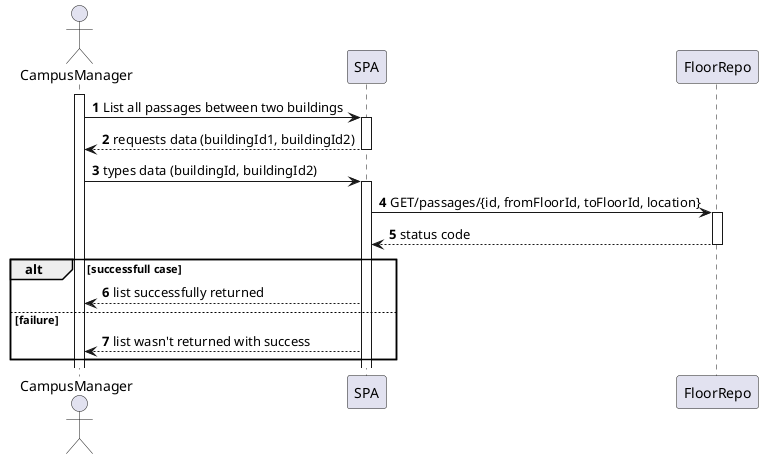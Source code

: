 @startuml
autonumber

Actor CampusManager
activate CampusManager
CampusManager -> SPA : List all passages between two buildings
activate SPA

SPA --> CampusManager : requests data (buildingId1, buildingId2)
deactivate SPA

CampusManager -> SPA : types data (buildingId, buildingId2)
activate SPA

SPA -> FloorRepo : GET/passages/{id, fromFloorId, toFloorId, location}
activate FloorRepo

FloorRepo --> SPA : status code
deactivate FloorRepo

alt successfull case
    SPA --> CampusManager : list successfully returned
else failure
    SPA --> CampusManager : list wasn't returned with success
end



@enduml